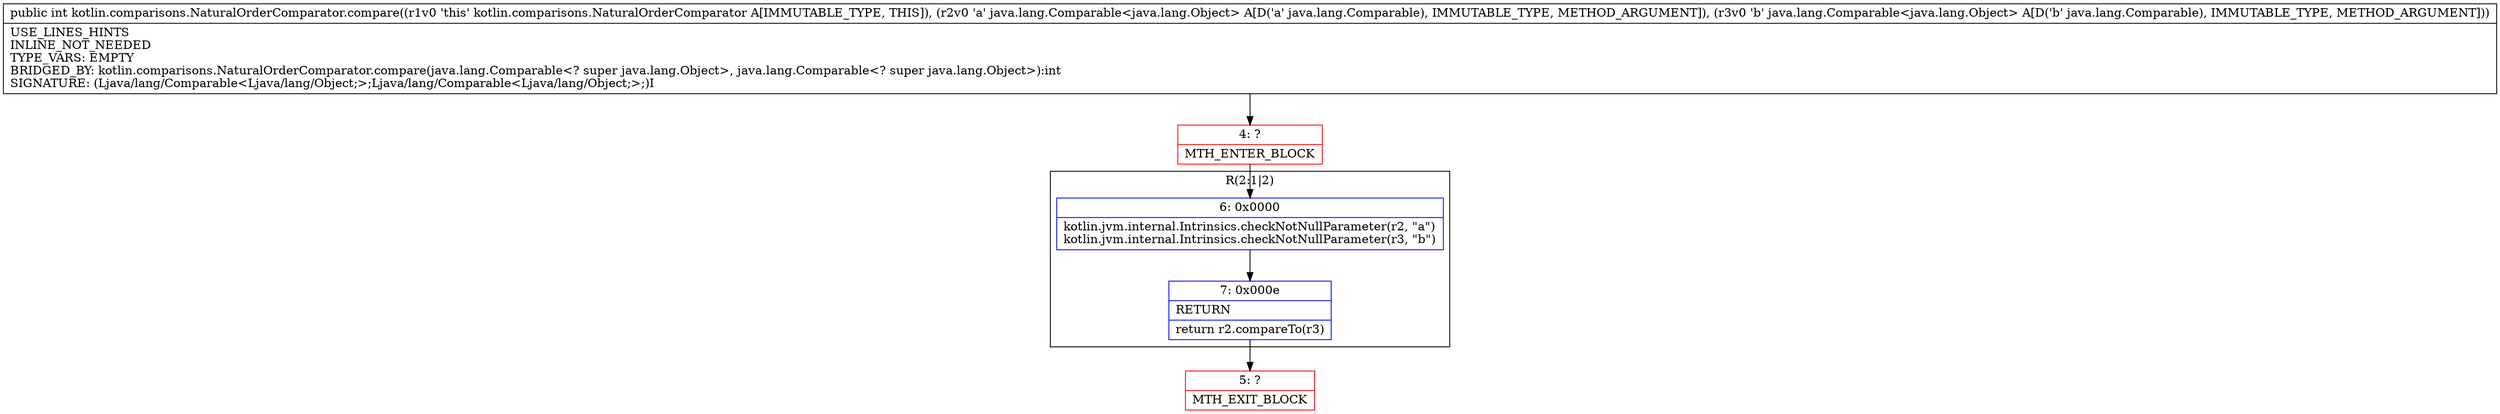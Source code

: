 digraph "CFG forkotlin.comparisons.NaturalOrderComparator.compare(Ljava\/lang\/Comparable;Ljava\/lang\/Comparable;)I" {
subgraph cluster_Region_1389558587 {
label = "R(2:1|2)";
node [shape=record,color=blue];
Node_6 [shape=record,label="{6\:\ 0x0000|kotlin.jvm.internal.Intrinsics.checkNotNullParameter(r2, \"a\")\lkotlin.jvm.internal.Intrinsics.checkNotNullParameter(r3, \"b\")\l}"];
Node_7 [shape=record,label="{7\:\ 0x000e|RETURN\l|return r2.compareTo(r3)\l}"];
}
Node_4 [shape=record,color=red,label="{4\:\ ?|MTH_ENTER_BLOCK\l}"];
Node_5 [shape=record,color=red,label="{5\:\ ?|MTH_EXIT_BLOCK\l}"];
MethodNode[shape=record,label="{public int kotlin.comparisons.NaturalOrderComparator.compare((r1v0 'this' kotlin.comparisons.NaturalOrderComparator A[IMMUTABLE_TYPE, THIS]), (r2v0 'a' java.lang.Comparable\<java.lang.Object\> A[D('a' java.lang.Comparable), IMMUTABLE_TYPE, METHOD_ARGUMENT]), (r3v0 'b' java.lang.Comparable\<java.lang.Object\> A[D('b' java.lang.Comparable), IMMUTABLE_TYPE, METHOD_ARGUMENT]))  | USE_LINES_HINTS\lINLINE_NOT_NEEDED\lTYPE_VARS: EMPTY\lBRIDGED_BY: kotlin.comparisons.NaturalOrderComparator.compare(java.lang.Comparable\<? super java.lang.Object\>, java.lang.Comparable\<? super java.lang.Object\>):int\lSIGNATURE: (Ljava\/lang\/Comparable\<Ljava\/lang\/Object;\>;Ljava\/lang\/Comparable\<Ljava\/lang\/Object;\>;)I\l}"];
MethodNode -> Node_4;Node_6 -> Node_7;
Node_7 -> Node_5;
Node_4 -> Node_6;
}

